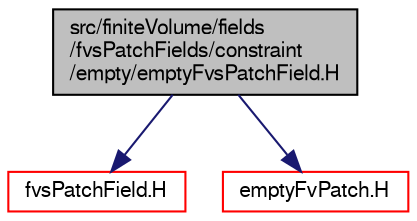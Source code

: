 digraph "src/finiteVolume/fields/fvsPatchFields/constraint/empty/emptyFvsPatchField.H"
{
  bgcolor="transparent";
  edge [fontname="FreeSans",fontsize="10",labelfontname="FreeSans",labelfontsize="10"];
  node [fontname="FreeSans",fontsize="10",shape=record];
  Node1 [label="src/finiteVolume/fields\l/fvsPatchFields/constraint\l/empty/emptyFvsPatchField.H",height=0.2,width=0.4,color="black", fillcolor="grey75", style="filled" fontcolor="black"];
  Node1 -> Node2 [color="midnightblue",fontsize="10",style="solid",fontname="FreeSans"];
  Node2 [label="fvsPatchField.H",height=0.2,width=0.4,color="red",URL="$a05165.html"];
  Node1 -> Node3 [color="midnightblue",fontsize="10",style="solid",fontname="FreeSans"];
  Node3 [label="emptyFvPatch.H",height=0.2,width=0.4,color="red",URL="$a05464.html"];
}

